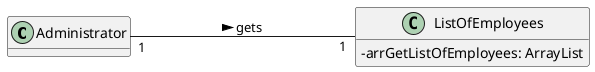 @startuml

hide methods
left to right direction
skinparam classAttributeIconSize 0

class Administrator
class ListOfEmployees {
-arrGetListOfEmployees: ArrayList
}

Administrator "1" ---- "1" ListOfEmployees : gets >

@enduml